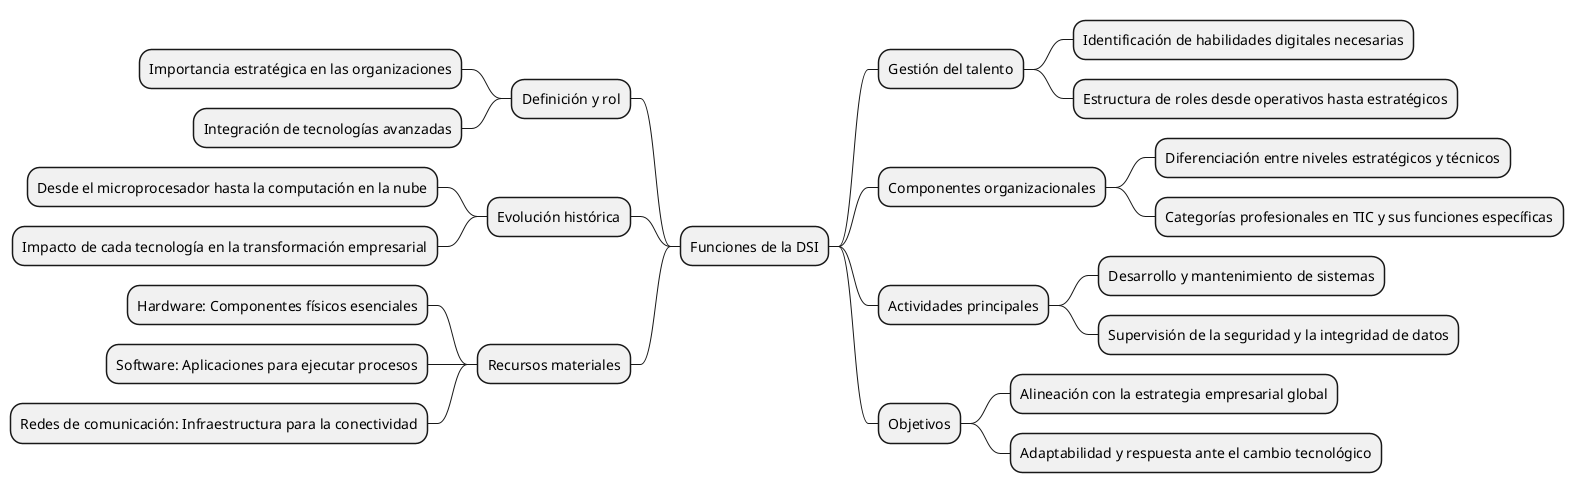 @startmindmap
+ Funciones de la DSI
-- Definición y rol
--+ Importancia estratégica en las organizaciones
--+ Integración de tecnologías avanzadas
-- Evolución histórica
--+ Desde el microprocesador hasta la computación en la nube
--+ Impacto de cada tecnología en la transformación empresarial
-- Recursos materiales
--+ Hardware: Componentes físicos esenciales
--+ Software: Aplicaciones para ejecutar procesos
--+ Redes de comunicación: Infraestructura para la conectividad
++ Gestión del talento
+++ Identificación de habilidades digitales necesarias
+++ Estructura de roles desde operativos hasta estratégicos
++ Componentes organizacionales
+++ Diferenciación entre niveles estratégicos y técnicos
+++ Categorías profesionales en TIC y sus funciones específicas
++ Actividades principales
+++ Desarrollo y mantenimiento de sistemas
+++ Supervisión de la seguridad y la integridad de datos
++ Objetivos
+++ Alineación con la estrategia empresarial global
+++ Adaptabilidad y respuesta ante el cambio tecnológico
@endmindmap
